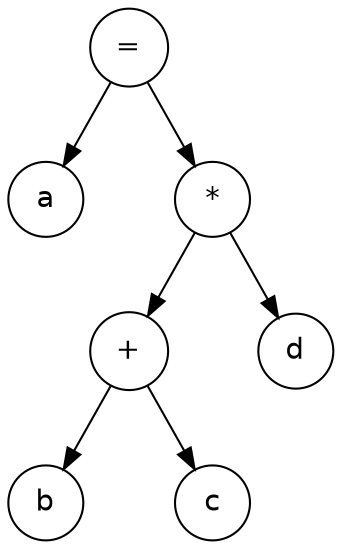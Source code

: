 digraph G {
	graph [fontname = "Helvetica"];
	node [fontname = "Helvetica",shape=circle];
	edge [fontname = "Helvetica"];

	eq [label="="];

	eq -> a;
	ma [label="", width=0.1, style=invis];
	eq -> ma [style=invis];
	star [label="*"];
	eq -> star;
	{rank=same a -> ma -> star [style=invis]};

	plus [label="+"];
	star -> plus;
	mstar [label="", width=0.1, style=invis];
	star -> mstar [style=invis];
	star -> d;
	{rank=same plus -> mstar -> d [style=invis]};
	
	plus -> b;
	mplus [label="", width=0.1, style=invis];
	plus -> mplus [style=invis];
	plus -> c;
	{rank=same b -> mplus -> c [style=invis]};
	
}
